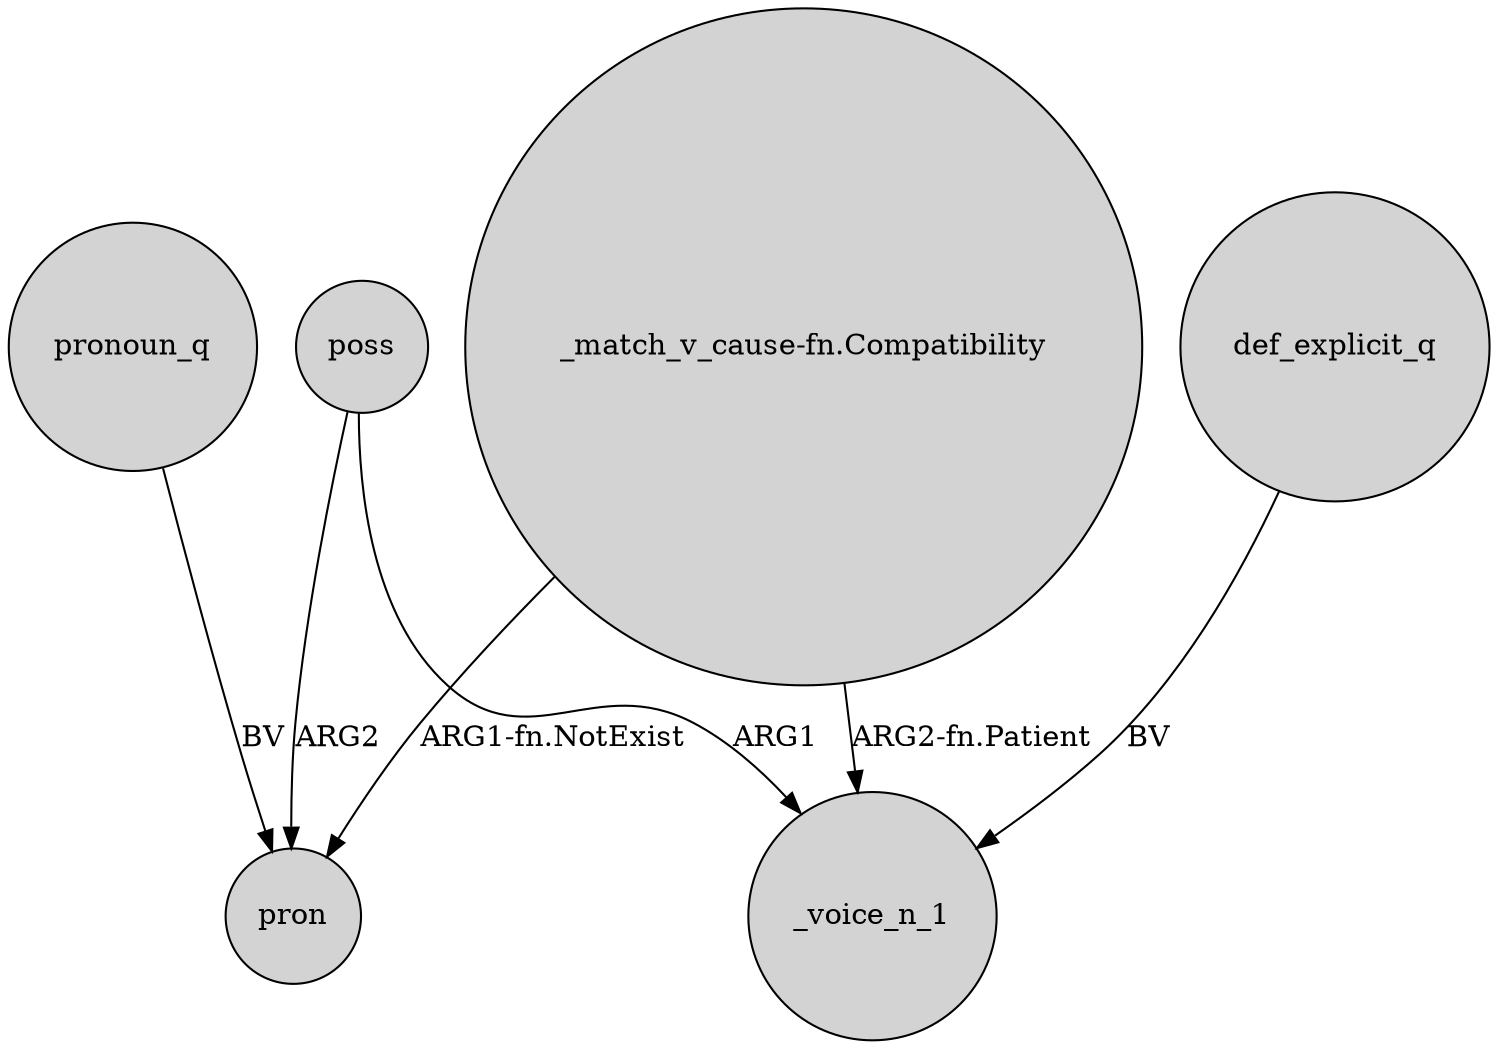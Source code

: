 digraph {
	node [shape=circle style=filled]
	poss -> _voice_n_1 [label=ARG1]
	pronoun_q -> pron [label=BV]
	poss -> pron [label=ARG2]
	"_match_v_cause-fn.Compatibility" -> _voice_n_1 [label="ARG2-fn.Patient"]
	def_explicit_q -> _voice_n_1 [label=BV]
	"_match_v_cause-fn.Compatibility" -> pron [label="ARG1-fn.NotExist"]
}
